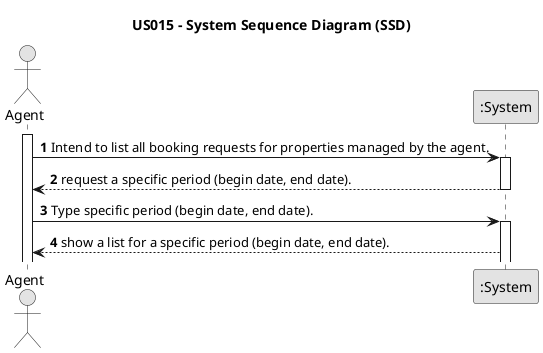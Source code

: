 @startuml
skinparam monochrome true
skinparam packageStyle rectangle
skinparam shadowing false

title US015 - System Sequence Diagram (SSD)

autonumber

actor "Agent" as Agent
participant ":System" as System

activate Agent

Agent -> System : Intend to list all booking requests for properties managed by the agent.
activate System

"System" --> Agent: request a specific period (begin date, end date).

deactivate System

Agent -> System : Type specific period (begin date, end date).
activate System


"System" --> Agent : show a list for a specific period (begin date, end date).



@enduml
